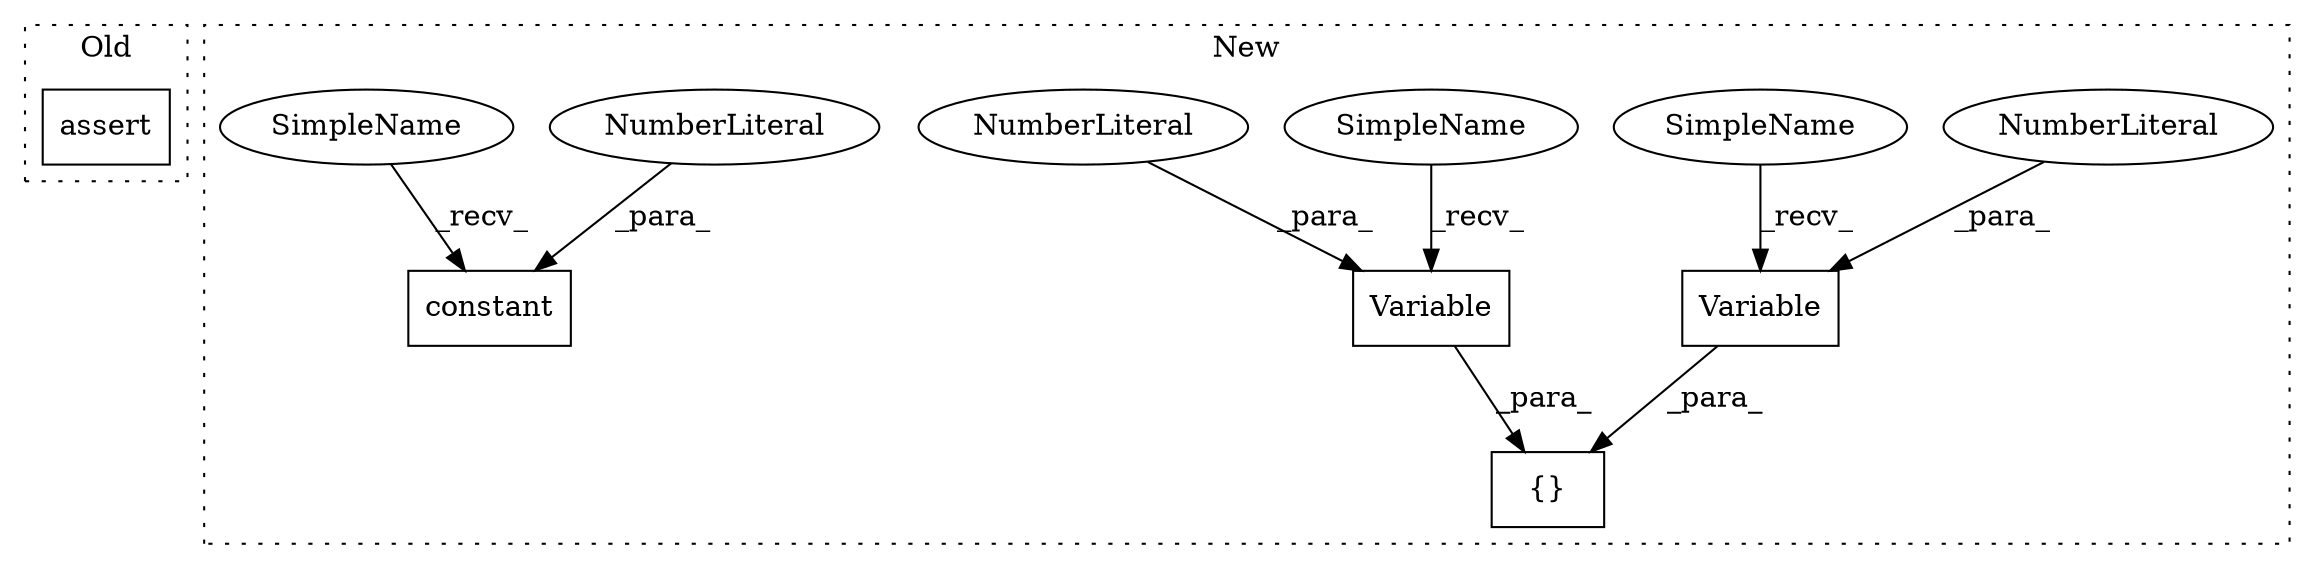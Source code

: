 digraph G {
subgraph cluster0 {
1 [label="assert" a="32" s="5618,5770" l="15,-5" shape="box"];
label = "Old";
style="dotted";
}
subgraph cluster1 {
2 [label="Variable" a="32" s="5614,5626" l="9,1" shape="box"];
3 [label="{}" a="4" s="5577,5627" l="1,1" shape="box"];
4 [label="NumberLiteral" a="34" s="5623" l="3" shape="ellipse"];
5 [label="Variable" a="32" s="5589,5601" l="9,1" shape="box"];
6 [label="NumberLiteral" a="34" s="5598" l="3" shape="ellipse"];
7 [label="constant" a="32" s="5668,5680" l="9,1" shape="box"];
8 [label="NumberLiteral" a="34" s="5677" l="3" shape="ellipse"];
9 [label="SimpleName" a="42" s="5603" l="10" shape="ellipse"];
10 [label="SimpleName" a="42" s="5578" l="10" shape="ellipse"];
11 [label="SimpleName" a="42" s="5657" l="10" shape="ellipse"];
label = "New";
style="dotted";
}
2 -> 3 [label="_para_"];
4 -> 2 [label="_para_"];
5 -> 3 [label="_para_"];
6 -> 5 [label="_para_"];
8 -> 7 [label="_para_"];
9 -> 2 [label="_recv_"];
10 -> 5 [label="_recv_"];
11 -> 7 [label="_recv_"];
}